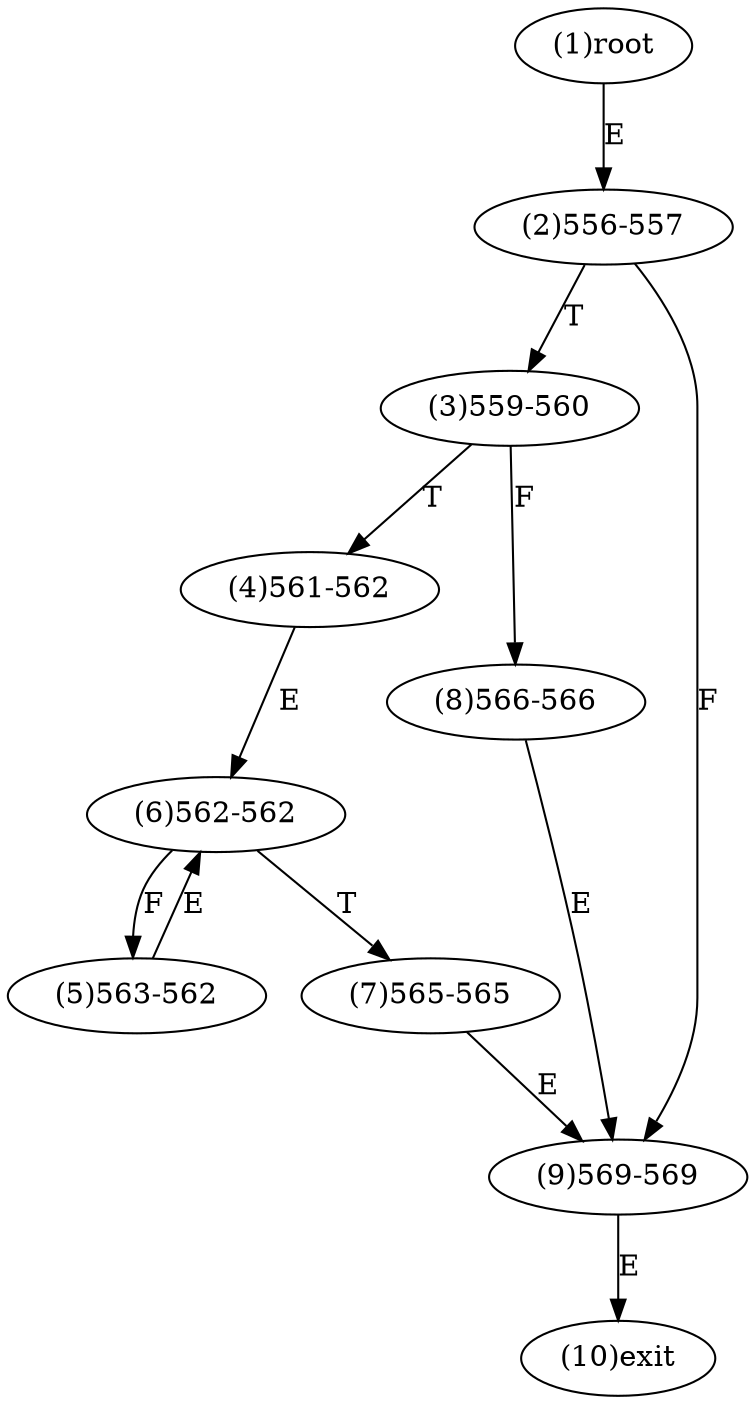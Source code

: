 digraph "" { 
1[ label="(1)root"];
2[ label="(2)556-557"];
3[ label="(3)559-560"];
4[ label="(4)561-562"];
5[ label="(5)563-562"];
6[ label="(6)562-562"];
7[ label="(7)565-565"];
8[ label="(8)566-566"];
9[ label="(9)569-569"];
10[ label="(10)exit"];
1->2[ label="E"];
2->9[ label="F"];
2->3[ label="T"];
3->8[ label="F"];
3->4[ label="T"];
4->6[ label="E"];
5->6[ label="E"];
6->5[ label="F"];
6->7[ label="T"];
7->9[ label="E"];
8->9[ label="E"];
9->10[ label="E"];
}